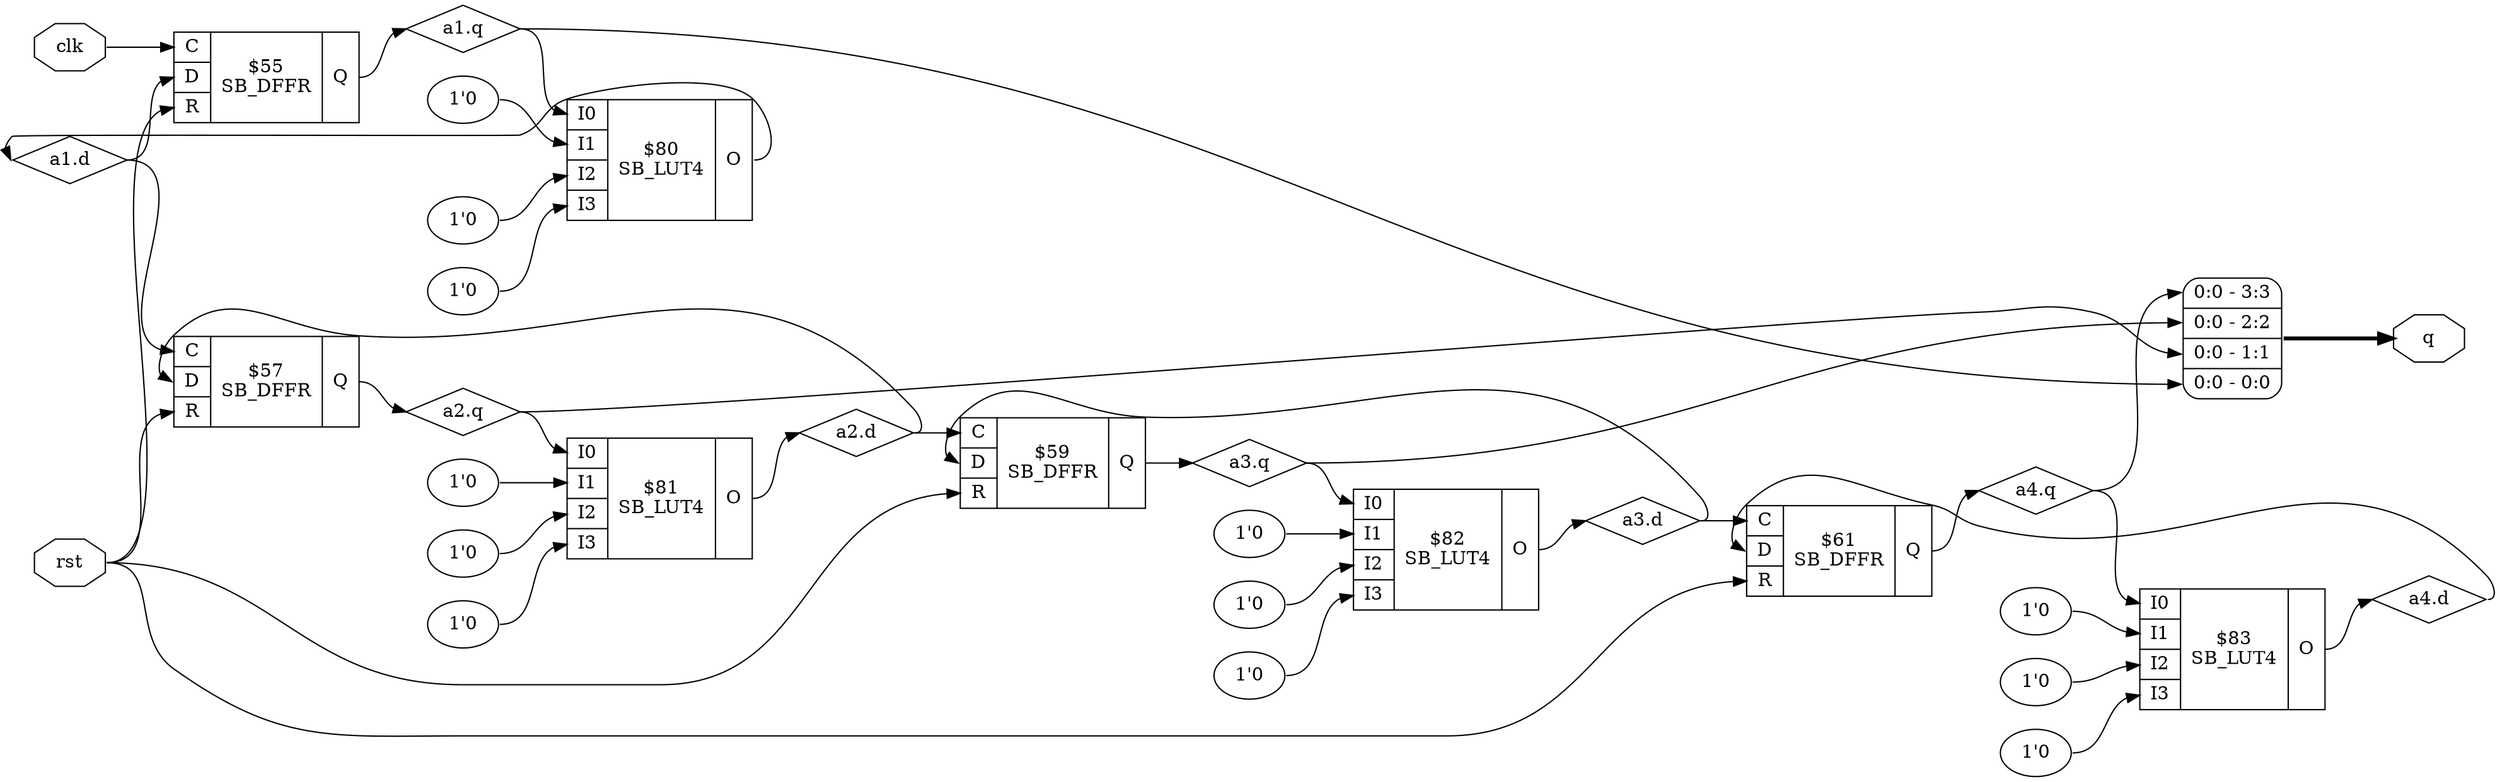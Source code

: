 digraph "asyncCounter" {
rankdir="LR";
remincross=true;
n2 [ shape=diamond, label="a1.d", color="black", fontcolor="black" ];
n3 [ shape=diamond, label="a1.q", color="black", fontcolor="black" ];
n4 [ shape=diamond, label="a2.d", color="black", fontcolor="black" ];
n5 [ shape=diamond, label="a2.q", color="black", fontcolor="black" ];
n6 [ shape=diamond, label="a3.d", color="black", fontcolor="black" ];
n7 [ shape=diamond, label="a3.q", color="black", fontcolor="black" ];
n8 [ shape=diamond, label="a4.d", color="black", fontcolor="black" ];
n9 [ shape=diamond, label="a4.q", color="black", fontcolor="black" ];
n10 [ shape=octagon, label="clk", color="black", fontcolor="black" ];
n11 [ shape=octagon, label="q", color="black", fontcolor="black" ];
n12 [ shape=octagon, label="rst", color="black", fontcolor="black" ];
v0 [ label="1'0" ];
v1 [ label="1'0" ];
v2 [ label="1'0" ];
c18 [ shape=record, label="{{<p13> I0|<p14> I1|<p15> I2|<p16> I3}|$80\nSB_LUT4|{<p17> O}}" ];
v3 [ label="1'0" ];
v4 [ label="1'0" ];
v5 [ label="1'0" ];
c19 [ shape=record, label="{{<p13> I0|<p14> I1|<p15> I2|<p16> I3}|$81\nSB_LUT4|{<p17> O}}" ];
v6 [ label="1'0" ];
v7 [ label="1'0" ];
v8 [ label="1'0" ];
c20 [ shape=record, label="{{<p13> I0|<p14> I1|<p15> I2|<p16> I3}|$82\nSB_LUT4|{<p17> O}}" ];
v9 [ label="1'0" ];
v10 [ label="1'0" ];
v11 [ label="1'0" ];
c21 [ shape=record, label="{{<p13> I0|<p14> I1|<p15> I2|<p16> I3}|$83\nSB_LUT4|{<p17> O}}" ];
c26 [ shape=record, label="{{<p22> C|<p23> D|<p24> R}|$55\nSB_DFFR|{<p25> Q}}" ];
c27 [ shape=record, label="{{<p22> C|<p23> D|<p24> R}|$57\nSB_DFFR|{<p25> Q}}" ];
c28 [ shape=record, label="{{<p22> C|<p23> D|<p24> R}|$59\nSB_DFFR|{<p25> Q}}" ];
c29 [ shape=record, label="{{<p22> C|<p23> D|<p24> R}|$61\nSB_DFFR|{<p25> Q}}" ];
x12 [ shape=record, style=rounded, label="<s3> 0:0 - 3:3 |<s2> 0:0 - 2:2 |<s1> 0:0 - 1:1 |<s0> 0:0 - 0:0 " ];
n10:e -> c26:p22:w [color="black", label=""];
x12:e -> n11:w [color="black", style="setlinewidth(3)", label=""];
n12:e -> c26:p24:w [color="black", label=""];
n12:e -> c27:p24:w [color="black", label=""];
n12:e -> c28:p24:w [color="black", label=""];
n12:e -> c29:p24:w [color="black", label=""];
c18:p17:e -> n2:w [color="black", label=""];
n2:e -> c26:p23:w [color="black", label=""];
n2:e -> c27:p22:w [color="black", label=""];
c26:p25:e -> n3:w [color="black", label=""];
n3:e -> c18:p13:w [color="black", label=""];
n3:e -> x12:s0:w [color="black", label=""];
c19:p17:e -> n4:w [color="black", label=""];
n4:e -> c27:p23:w [color="black", label=""];
n4:e -> c28:p22:w [color="black", label=""];
c27:p25:e -> n5:w [color="black", label=""];
n5:e -> c19:p13:w [color="black", label=""];
n5:e -> x12:s1:w [color="black", label=""];
c20:p17:e -> n6:w [color="black", label=""];
n6:e -> c28:p23:w [color="black", label=""];
n6:e -> c29:p22:w [color="black", label=""];
c28:p25:e -> n7:w [color="black", label=""];
n7:e -> c20:p13:w [color="black", label=""];
n7:e -> x12:s2:w [color="black", label=""];
c21:p17:e -> n8:w [color="black", label=""];
n8:e -> c29:p23:w [color="black", label=""];
c29:p25:e -> n9:w [color="black", label=""];
n9:e -> c21:p13:w [color="black", label=""];
n9:e -> x12:s3:w [color="black", label=""];
v0:e -> c18:p14:w [color="black", label=""];
v1:e -> c18:p15:w [color="black", label=""];
v10:e -> c21:p15:w [color="black", label=""];
v11:e -> c21:p16:w [color="black", label=""];
v2:e -> c18:p16:w [color="black", label=""];
v3:e -> c19:p14:w [color="black", label=""];
v4:e -> c19:p15:w [color="black", label=""];
v5:e -> c19:p16:w [color="black", label=""];
v6:e -> c20:p14:w [color="black", label=""];
v7:e -> c20:p15:w [color="black", label=""];
v8:e -> c20:p16:w [color="black", label=""];
v9:e -> c21:p14:w [color="black", label=""];
}
